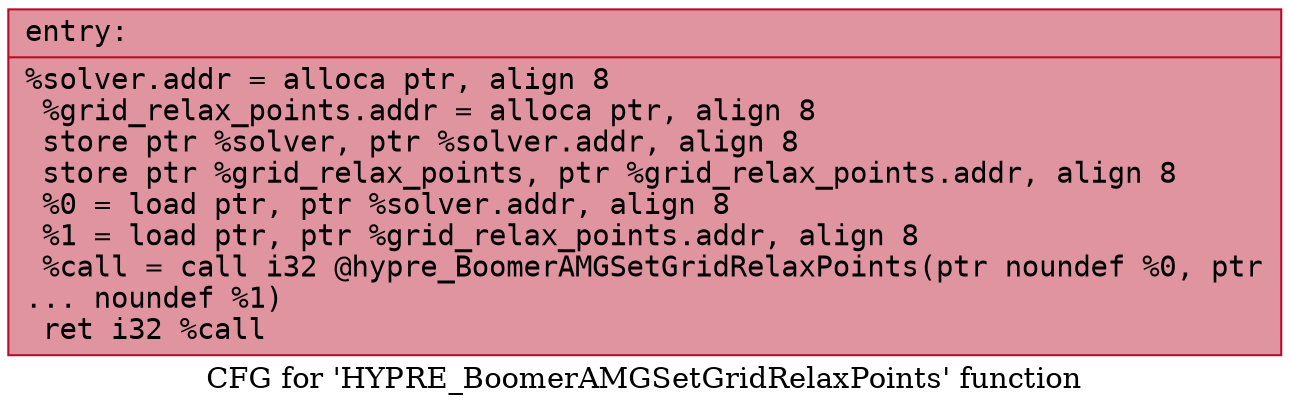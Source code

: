 digraph "CFG for 'HYPRE_BoomerAMGSetGridRelaxPoints' function" {
	label="CFG for 'HYPRE_BoomerAMGSetGridRelaxPoints' function";

	Node0x55f5a9a778a0 [shape=record,color="#b70d28ff", style=filled, fillcolor="#b70d2870" fontname="Courier",label="{entry:\l|  %solver.addr = alloca ptr, align 8\l  %grid_relax_points.addr = alloca ptr, align 8\l  store ptr %solver, ptr %solver.addr, align 8\l  store ptr %grid_relax_points, ptr %grid_relax_points.addr, align 8\l  %0 = load ptr, ptr %solver.addr, align 8\l  %1 = load ptr, ptr %grid_relax_points.addr, align 8\l  %call = call i32 @hypre_BoomerAMGSetGridRelaxPoints(ptr noundef %0, ptr\l... noundef %1)\l  ret i32 %call\l}"];
}

